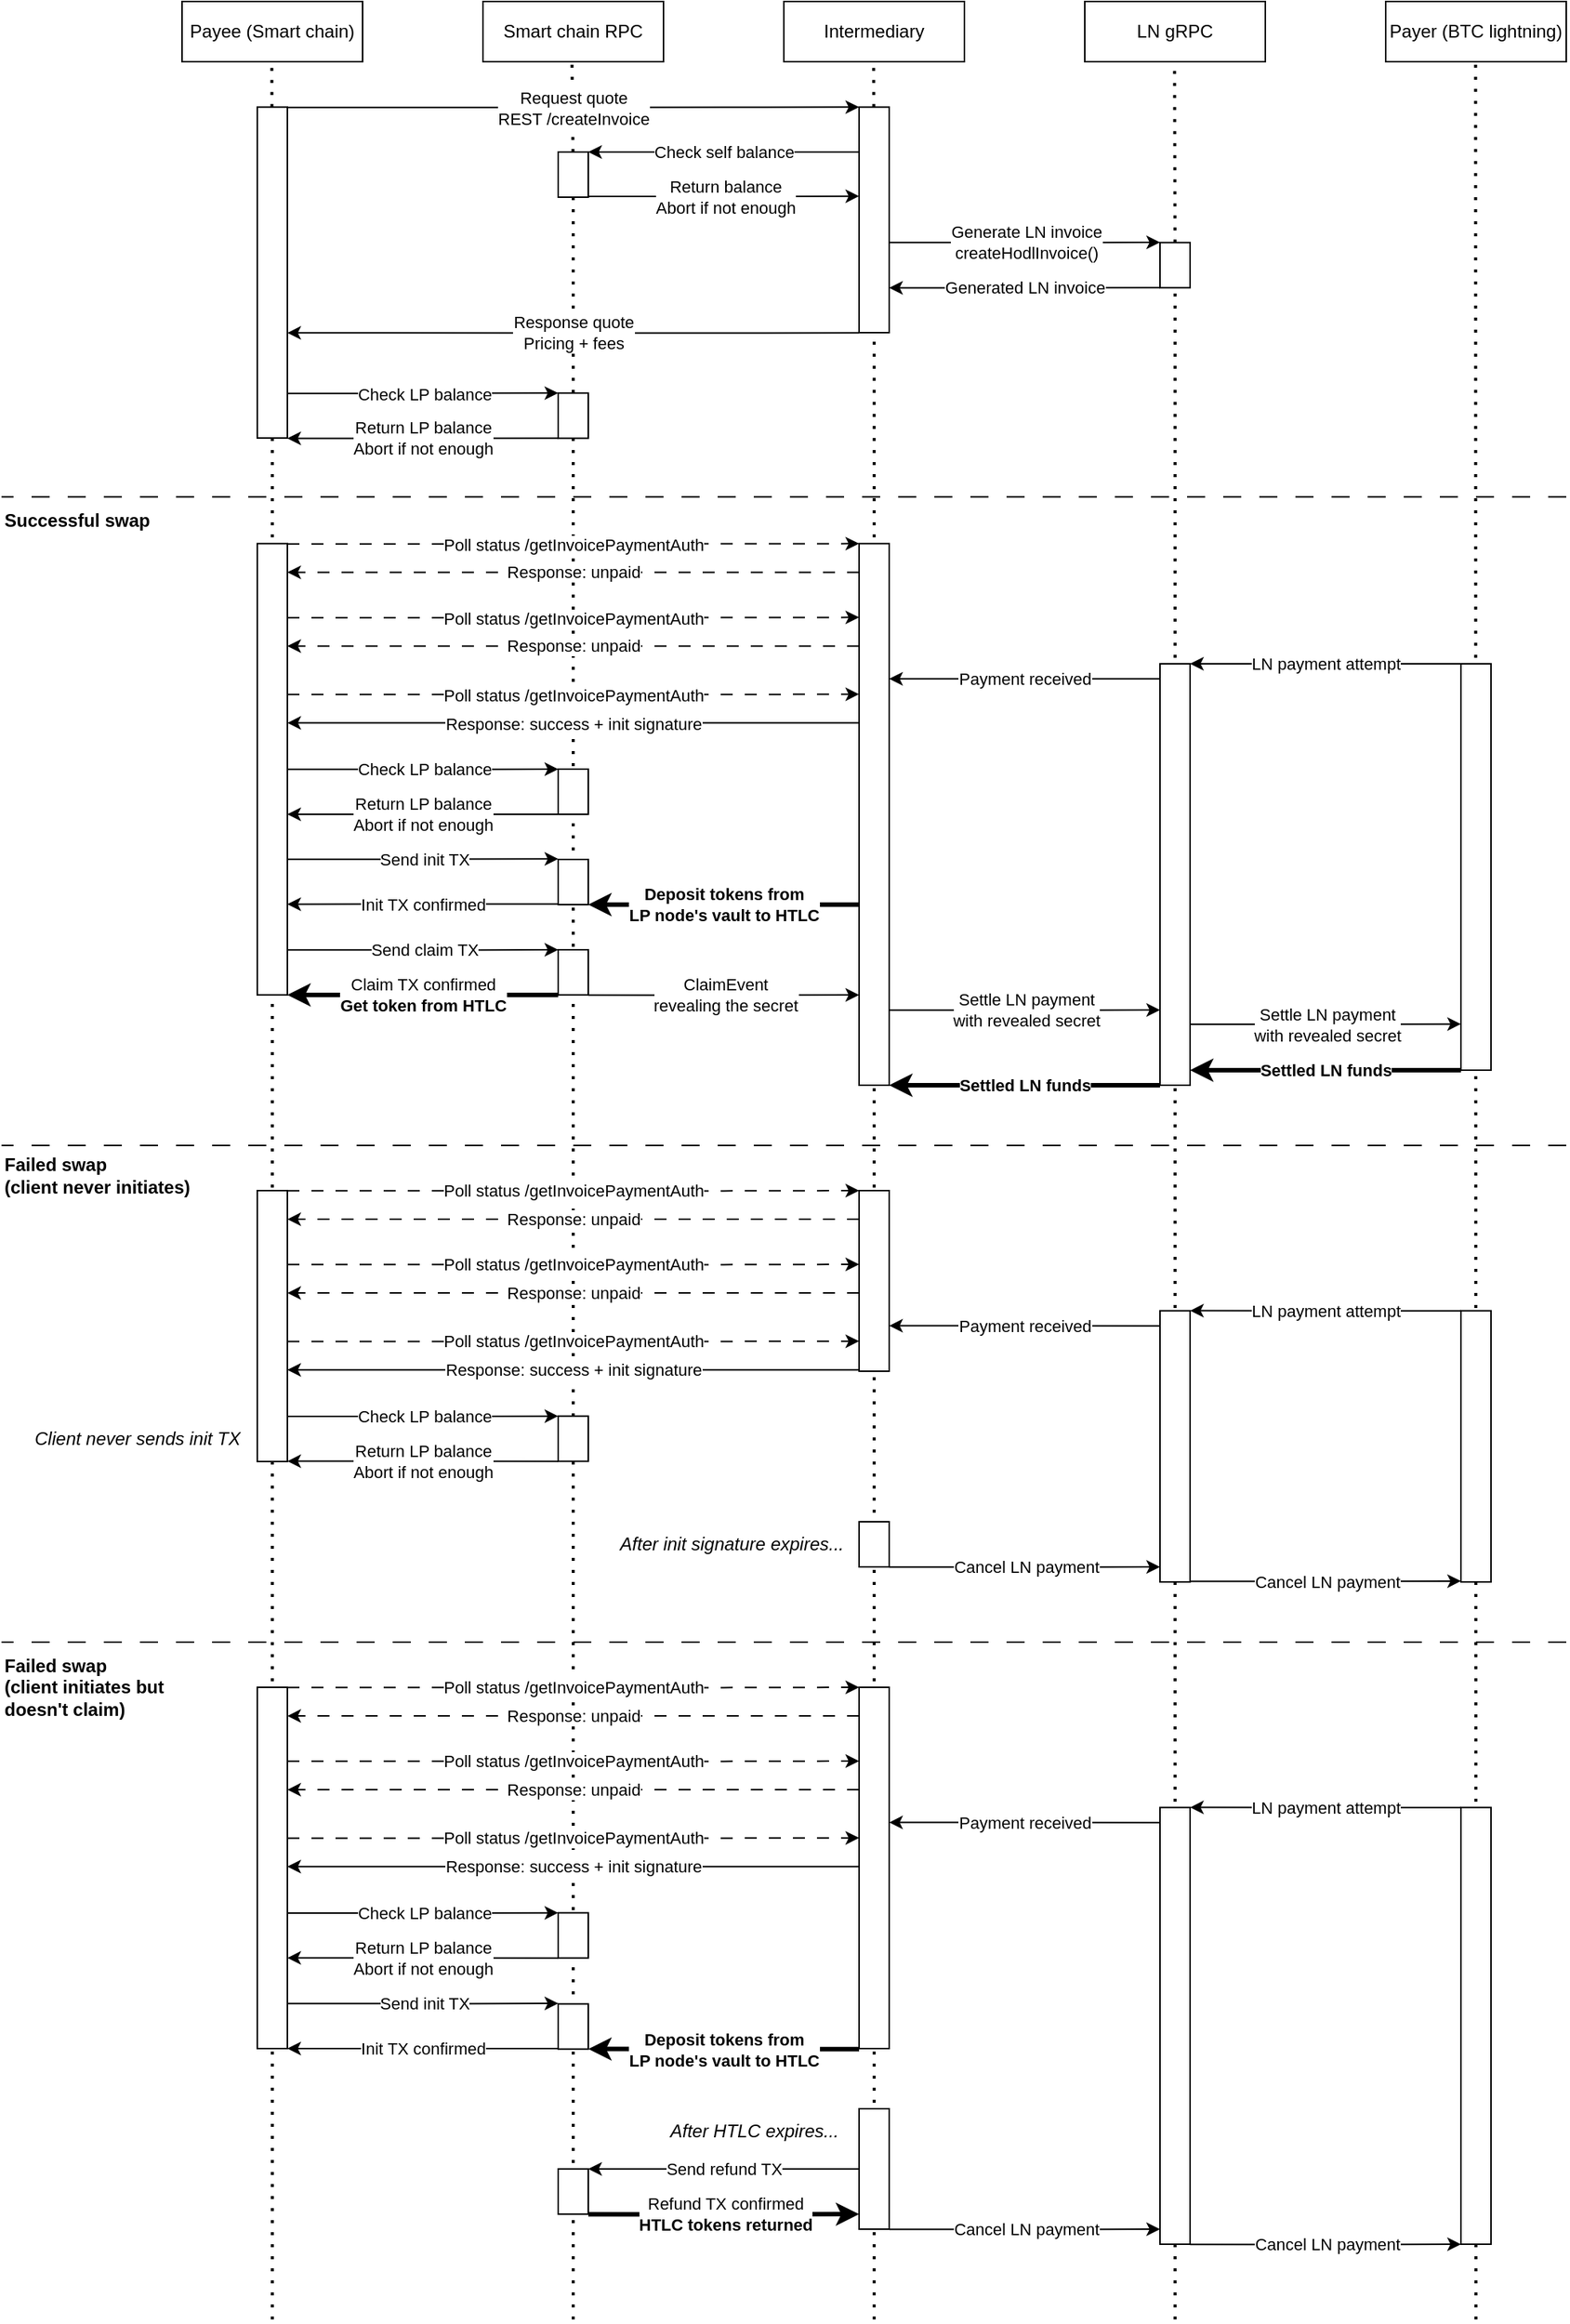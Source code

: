 <mxfile version="20.8.16" type="device"><diagram name="Page-1" id="v_abSemOzw6kNZ-jSQ5_"><mxGraphModel dx="1200" dy="818" grid="1" gridSize="10" guides="1" tooltips="1" connect="1" arrows="1" fold="1" page="1" pageScale="1" pageWidth="1100" pageHeight="850" math="0" shadow="0"><root><mxCell id="0"/><mxCell id="1" parent="0"/><mxCell id="xtIyixmofCU6Mkym6CMM-1" value="Payee (Smart chain)" style="rounded=0;whiteSpace=wrap;html=1;" parent="1" vertex="1"><mxGeometry x="160" y="40" width="120" height="40" as="geometry"/></mxCell><mxCell id="xtIyixmofCU6Mkym6CMM-2" value="Intermediary" style="rounded=0;whiteSpace=wrap;html=1;" parent="1" vertex="1"><mxGeometry x="560" y="40" width="120" height="40" as="geometry"/></mxCell><mxCell id="xtIyixmofCU6Mkym6CMM-3" value="Payer (BTC lightning)" style="rounded=0;whiteSpace=wrap;html=1;" parent="1" vertex="1"><mxGeometry x="960" y="40" width="120" height="40" as="geometry"/></mxCell><mxCell id="xtIyixmofCU6Mkym6CMM-4" value="Smart chain RPC" style="rounded=0;whiteSpace=wrap;html=1;" parent="1" vertex="1"><mxGeometry x="360" y="40" width="120" height="40" as="geometry"/></mxCell><mxCell id="xtIyixmofCU6Mkym6CMM-6" value="" style="endArrow=none;dashed=1;html=1;dashPattern=1 3;strokeWidth=2;rounded=0;entryX=0.5;entryY=1;entryDx=0;entryDy=0;startArrow=none;" parent="1" source="LldOg9A5rvM3-FE8M_Fl-11" edge="1"><mxGeometry width="50" height="50" relative="1" as="geometry"><mxPoint x="419" y="820" as="sourcePoint"/><mxPoint x="419.17" y="80" as="targetPoint"/></mxGeometry></mxCell><mxCell id="xtIyixmofCU6Mkym6CMM-23" value="LN gRPC" style="rounded=0;whiteSpace=wrap;html=1;" parent="1" vertex="1"><mxGeometry x="760" y="40" width="120" height="40" as="geometry"/></mxCell><mxCell id="LldOg9A5rvM3-FE8M_Fl-1" value="" style="endArrow=none;dashed=1;html=1;dashPattern=1 3;strokeWidth=2;rounded=0;entryX=0.5;entryY=1;entryDx=0;entryDy=0;startArrow=none;" parent="1" source="LldOg9A5rvM3-FE8M_Fl-5" edge="1"><mxGeometry width="50" height="50" relative="1" as="geometry"><mxPoint x="219.5" y="820" as="sourcePoint"/><mxPoint x="219.67" y="80" as="targetPoint"/></mxGeometry></mxCell><mxCell id="LldOg9A5rvM3-FE8M_Fl-2" value="" style="endArrow=none;dashed=1;html=1;dashPattern=1 3;strokeWidth=2;rounded=0;entryX=0.5;entryY=1;entryDx=0;entryDy=0;startArrow=none;" parent="1" source="LldOg9A5rvM3-FE8M_Fl-7" edge="1"><mxGeometry width="50" height="50" relative="1" as="geometry"><mxPoint x="619.5" y="820" as="sourcePoint"/><mxPoint x="619.67" y="80" as="targetPoint"/></mxGeometry></mxCell><mxCell id="LldOg9A5rvM3-FE8M_Fl-3" value="" style="endArrow=none;dashed=1;html=1;dashPattern=1 3;strokeWidth=2;rounded=0;entryX=0.5;entryY=1;entryDx=0;entryDy=0;startArrow=none;" parent="1" source="LldOg9A5rvM3-FE8M_Fl-28" edge="1"><mxGeometry width="50" height="50" relative="1" as="geometry"><mxPoint x="819.5" y="820" as="sourcePoint"/><mxPoint x="819.67" y="80" as="targetPoint"/></mxGeometry></mxCell><mxCell id="LldOg9A5rvM3-FE8M_Fl-4" value="" style="endArrow=none;dashed=1;html=1;dashPattern=1 3;strokeWidth=2;rounded=0;entryX=0.5;entryY=1;entryDx=0;entryDy=0;startArrow=none;" parent="1" edge="1"><mxGeometry width="50" height="50" relative="1" as="geometry"><mxPoint x="1020" y="1580" as="sourcePoint"/><mxPoint x="1019.75" y="80" as="targetPoint"/></mxGeometry></mxCell><mxCell id="LldOg9A5rvM3-FE8M_Fl-6" value="" style="endArrow=none;dashed=1;html=1;dashPattern=1 3;strokeWidth=2;rounded=0;entryX=0.5;entryY=1;entryDx=0;entryDy=0;startArrow=none;" parent="1" target="LldOg9A5rvM3-FE8M_Fl-5" edge="1"><mxGeometry width="50" height="50" relative="1" as="geometry"><mxPoint x="220" y="1580" as="sourcePoint"/><mxPoint x="219.67" y="80" as="targetPoint"/></mxGeometry></mxCell><mxCell id="LldOg9A5rvM3-FE8M_Fl-5" value="" style="rounded=0;whiteSpace=wrap;html=1;" parent="1" vertex="1"><mxGeometry x="210" y="110.17" width="20" height="219.83" as="geometry"/></mxCell><mxCell id="LldOg9A5rvM3-FE8M_Fl-8" value="" style="endArrow=none;dashed=1;html=1;dashPattern=1 3;strokeWidth=2;rounded=0;entryX=0.5;entryY=1;entryDx=0;entryDy=0;startArrow=none;" parent="1" target="LldOg9A5rvM3-FE8M_Fl-7" edge="1"><mxGeometry width="50" height="50" relative="1" as="geometry"><mxPoint x="620" y="1580" as="sourcePoint"/><mxPoint x="619.67" y="80" as="targetPoint"/></mxGeometry></mxCell><mxCell id="LldOg9A5rvM3-FE8M_Fl-7" value="" style="rounded=0;whiteSpace=wrap;html=1;" parent="1" vertex="1"><mxGeometry x="610" y="110.17" width="20" height="149.83" as="geometry"/></mxCell><mxCell id="LldOg9A5rvM3-FE8M_Fl-9" style="edgeStyle=orthogonalEdgeStyle;rounded=0;orthogonalLoop=1;jettySize=auto;html=1;exitX=1;exitY=0;exitDx=0;exitDy=0;entryX=0;entryY=0;entryDx=0;entryDy=0;" parent="1" edge="1"><mxGeometry relative="1" as="geometry"><mxPoint x="610" y="110.17" as="targetPoint"/><mxPoint x="230" y="110.34" as="sourcePoint"/><Array as="points"><mxPoint x="520" y="110.17"/><mxPoint x="520" y="110.17"/></Array></mxGeometry></mxCell><mxCell id="LldOg9A5rvM3-FE8M_Fl-10" value="Request quote&lt;br&gt;REST /createInvoice" style="edgeLabel;html=1;align=center;verticalAlign=middle;resizable=0;points=[];" parent="LldOg9A5rvM3-FE8M_Fl-9" vertex="1" connectable="0"><mxGeometry x="-0.106" y="-2" relative="1" as="geometry"><mxPoint x="20" y="-2" as="offset"/></mxGeometry></mxCell><mxCell id="LldOg9A5rvM3-FE8M_Fl-13" style="edgeStyle=orthogonalEdgeStyle;rounded=0;orthogonalLoop=1;jettySize=auto;html=1;exitX=0;exitY=1;exitDx=0;exitDy=0;" parent="1" edge="1"><mxGeometry relative="1" as="geometry"><mxPoint x="430" y="140.0" as="targetPoint"/><Array as="points"><mxPoint x="430" y="140.0"/></Array><mxPoint x="610.0" y="140.0" as="sourcePoint"/></mxGeometry></mxCell><mxCell id="LldOg9A5rvM3-FE8M_Fl-14" value="Check self balance" style="edgeLabel;html=1;align=center;verticalAlign=middle;resizable=0;points=[];" parent="LldOg9A5rvM3-FE8M_Fl-13" vertex="1" connectable="0"><mxGeometry x="-0.087" y="-1" relative="1" as="geometry"><mxPoint x="-8" y="1" as="offset"/></mxGeometry></mxCell><mxCell id="LldOg9A5rvM3-FE8M_Fl-16" value="" style="endArrow=none;dashed=1;html=1;dashPattern=1 3;strokeWidth=2;rounded=0;entryX=0.5;entryY=1;entryDx=0;entryDy=0;startArrow=none;" parent="1" target="LldOg9A5rvM3-FE8M_Fl-11" edge="1"><mxGeometry width="50" height="50" relative="1" as="geometry"><mxPoint x="420" y="1580" as="sourcePoint"/><mxPoint x="419.17" y="80.0" as="targetPoint"/></mxGeometry></mxCell><mxCell id="LldOg9A5rvM3-FE8M_Fl-11" value="" style="rounded=0;whiteSpace=wrap;html=1;" parent="1" vertex="1"><mxGeometry x="410" y="140.0" width="20" height="30" as="geometry"/></mxCell><mxCell id="LldOg9A5rvM3-FE8M_Fl-17" style="edgeStyle=orthogonalEdgeStyle;rounded=0;orthogonalLoop=1;jettySize=auto;html=1;exitX=1;exitY=0;exitDx=0;exitDy=0;entryX=0;entryY=0;entryDx=0;entryDy=0;" parent="1" edge="1"><mxGeometry relative="1" as="geometry"><mxPoint x="610.0" y="169.31" as="targetPoint"/><mxPoint x="430" y="169.48" as="sourcePoint"/><Array as="points"><mxPoint x="540" y="169.31"/></Array></mxGeometry></mxCell><mxCell id="LldOg9A5rvM3-FE8M_Fl-18" value="Return balance&lt;br&gt;Abort if not enough" style="edgeLabel;html=1;align=center;verticalAlign=middle;resizable=0;points=[];" parent="LldOg9A5rvM3-FE8M_Fl-17" vertex="1" connectable="0"><mxGeometry x="-0.106" y="-2" relative="1" as="geometry"><mxPoint x="10" y="-2" as="offset"/></mxGeometry></mxCell><mxCell id="LldOg9A5rvM3-FE8M_Fl-19" style="edgeStyle=orthogonalEdgeStyle;rounded=0;orthogonalLoop=1;jettySize=auto;html=1;exitX=0;exitY=1;exitDx=0;exitDy=0;endArrow=classic;endFill=1;" parent="1" edge="1"><mxGeometry relative="1" as="geometry"><mxPoint x="230" y="260.17" as="targetPoint"/><Array as="points"><mxPoint x="520" y="260.17"/><mxPoint x="520" y="260.17"/></Array><mxPoint x="610" y="260.17" as="sourcePoint"/></mxGeometry></mxCell><mxCell id="LldOg9A5rvM3-FE8M_Fl-20" value="Response quote&lt;br&gt;Pricing + fees" style="edgeLabel;html=1;align=center;verticalAlign=middle;resizable=0;points=[];" parent="LldOg9A5rvM3-FE8M_Fl-19" vertex="1" connectable="0"><mxGeometry x="0.075" relative="1" as="geometry"><mxPoint x="14" as="offset"/></mxGeometry></mxCell><mxCell id="LldOg9A5rvM3-FE8M_Fl-21" value="" style="rounded=0;whiteSpace=wrap;html=1;" parent="1" vertex="1"><mxGeometry x="410" y="300.17" width="20" height="30" as="geometry"/></mxCell><mxCell id="LldOg9A5rvM3-FE8M_Fl-22" style="edgeStyle=orthogonalEdgeStyle;rounded=0;orthogonalLoop=1;jettySize=auto;html=1;exitX=1;exitY=0;exitDx=0;exitDy=0;entryX=0;entryY=0;entryDx=0;entryDy=0;" parent="1" edge="1"><mxGeometry relative="1" as="geometry"><mxPoint x="410" y="300.17" as="targetPoint"/><mxPoint x="230" y="300.34" as="sourcePoint"/><Array as="points"><mxPoint x="340" y="300.17"/></Array></mxGeometry></mxCell><mxCell id="LldOg9A5rvM3-FE8M_Fl-23" value="Check LP balance" style="edgeLabel;html=1;align=center;verticalAlign=middle;resizable=0;points=[];" parent="LldOg9A5rvM3-FE8M_Fl-22" vertex="1" connectable="0"><mxGeometry x="-0.106" y="-2" relative="1" as="geometry"><mxPoint x="10" y="-2" as="offset"/></mxGeometry></mxCell><mxCell id="LldOg9A5rvM3-FE8M_Fl-24" style="edgeStyle=orthogonalEdgeStyle;rounded=0;orthogonalLoop=1;jettySize=auto;html=1;exitX=0;exitY=1;exitDx=0;exitDy=0;" parent="1" edge="1"><mxGeometry relative="1" as="geometry"><mxPoint x="230" y="330.17" as="targetPoint"/><Array as="points"><mxPoint x="230" y="330.17"/></Array><mxPoint x="410" y="330.17" as="sourcePoint"/></mxGeometry></mxCell><mxCell id="LldOg9A5rvM3-FE8M_Fl-25" value="Return LP balance&lt;br&gt;Abort if not enough" style="edgeLabel;html=1;align=center;verticalAlign=middle;resizable=0;points=[];" parent="LldOg9A5rvM3-FE8M_Fl-24" vertex="1" connectable="0"><mxGeometry x="-0.087" y="-1" relative="1" as="geometry"><mxPoint x="-8" y="1" as="offset"/></mxGeometry></mxCell><mxCell id="LldOg9A5rvM3-FE8M_Fl-26" style="edgeStyle=orthogonalEdgeStyle;rounded=0;orthogonalLoop=1;jettySize=auto;html=1;exitX=1;exitY=0;exitDx=0;exitDy=0;entryX=0;entryY=0;entryDx=0;entryDy=0;" parent="1" edge="1"><mxGeometry relative="1" as="geometry"><mxPoint x="810" y="200.0" as="targetPoint"/><mxPoint x="630" y="200.17" as="sourcePoint"/><Array as="points"><mxPoint x="740" y="200.0"/></Array></mxGeometry></mxCell><mxCell id="LldOg9A5rvM3-FE8M_Fl-27" value="Generate LN invoice&lt;br&gt;createHodlInvoice()" style="edgeLabel;html=1;align=center;verticalAlign=middle;resizable=0;points=[];" parent="LldOg9A5rvM3-FE8M_Fl-26" vertex="1" connectable="0"><mxGeometry x="-0.106" y="-2" relative="1" as="geometry"><mxPoint x="10" y="-2" as="offset"/></mxGeometry></mxCell><mxCell id="LldOg9A5rvM3-FE8M_Fl-29" value="" style="endArrow=none;dashed=1;html=1;dashPattern=1 3;strokeWidth=2;rounded=0;entryX=0.5;entryY=1;entryDx=0;entryDy=0;startArrow=none;" parent="1" target="LldOg9A5rvM3-FE8M_Fl-28" edge="1"><mxGeometry width="50" height="50" relative="1" as="geometry"><mxPoint x="820" y="1580" as="sourcePoint"/><mxPoint x="819.67" y="80" as="targetPoint"/></mxGeometry></mxCell><mxCell id="LldOg9A5rvM3-FE8M_Fl-28" value="" style="rounded=0;whiteSpace=wrap;html=1;" parent="1" vertex="1"><mxGeometry x="810" y="200.17" width="20" height="30" as="geometry"/></mxCell><mxCell id="LldOg9A5rvM3-FE8M_Fl-30" style="edgeStyle=orthogonalEdgeStyle;rounded=0;orthogonalLoop=1;jettySize=auto;html=1;exitX=0;exitY=1;exitDx=0;exitDy=0;" parent="1" edge="1"><mxGeometry relative="1" as="geometry"><mxPoint x="630" y="230.17" as="targetPoint"/><Array as="points"><mxPoint x="630" y="230.17"/></Array><mxPoint x="810" y="230.17" as="sourcePoint"/></mxGeometry></mxCell><mxCell id="LldOg9A5rvM3-FE8M_Fl-31" value="Generated LN invoice" style="edgeLabel;html=1;align=center;verticalAlign=middle;resizable=0;points=[];" parent="LldOg9A5rvM3-FE8M_Fl-30" vertex="1" connectable="0"><mxGeometry x="-0.087" y="-1" relative="1" as="geometry"><mxPoint x="-8" y="1" as="offset"/></mxGeometry></mxCell><mxCell id="LldOg9A5rvM3-FE8M_Fl-32" value="" style="rounded=0;whiteSpace=wrap;html=1;" parent="1" vertex="1"><mxGeometry x="210" y="400.17" width="20" height="299.83" as="geometry"/></mxCell><mxCell id="LldOg9A5rvM3-FE8M_Fl-33" value="" style="rounded=0;whiteSpace=wrap;html=1;" parent="1" vertex="1"><mxGeometry x="610" y="400.17" width="20" height="359.83" as="geometry"/></mxCell><mxCell id="LldOg9A5rvM3-FE8M_Fl-34" style="edgeStyle=orthogonalEdgeStyle;rounded=0;orthogonalLoop=1;jettySize=auto;html=1;exitX=1;exitY=0;exitDx=0;exitDy=0;entryX=0;entryY=0;entryDx=0;entryDy=0;dashed=1;dashPattern=8 8;" parent="1" edge="1"><mxGeometry relative="1" as="geometry"><mxPoint x="610" y="400.17" as="targetPoint"/><mxPoint x="230" y="400.34" as="sourcePoint"/><Array as="points"><mxPoint x="520" y="400.17"/><mxPoint x="520" y="400.17"/></Array></mxGeometry></mxCell><mxCell id="LldOg9A5rvM3-FE8M_Fl-35" value="Poll status /getInvoicePaymentAuth" style="edgeLabel;html=1;align=center;verticalAlign=middle;resizable=0;points=[];" parent="LldOg9A5rvM3-FE8M_Fl-34" vertex="1" connectable="0"><mxGeometry x="-0.106" y="-2" relative="1" as="geometry"><mxPoint x="20" y="-2" as="offset"/></mxGeometry></mxCell><mxCell id="LldOg9A5rvM3-FE8M_Fl-36" style="edgeStyle=orthogonalEdgeStyle;rounded=0;orthogonalLoop=1;jettySize=auto;html=1;exitX=0;exitY=1;exitDx=0;exitDy=0;endArrow=classic;endFill=1;dashed=1;dashPattern=8 8;" parent="1" edge="1"><mxGeometry relative="1" as="geometry"><mxPoint x="230" y="419.2" as="targetPoint"/><Array as="points"><mxPoint x="520" y="419.2"/><mxPoint x="520" y="419.2"/></Array><mxPoint x="610" y="419.2" as="sourcePoint"/></mxGeometry></mxCell><mxCell id="LldOg9A5rvM3-FE8M_Fl-37" value="Response: unpaid" style="edgeLabel;html=1;align=center;verticalAlign=middle;resizable=0;points=[];" parent="LldOg9A5rvM3-FE8M_Fl-36" vertex="1" connectable="0"><mxGeometry x="0.075" relative="1" as="geometry"><mxPoint x="14" as="offset"/></mxGeometry></mxCell><mxCell id="LldOg9A5rvM3-FE8M_Fl-42" style="edgeStyle=orthogonalEdgeStyle;rounded=0;orthogonalLoop=1;jettySize=auto;html=1;exitX=1;exitY=0;exitDx=0;exitDy=0;entryX=0;entryY=0;entryDx=0;entryDy=0;dashed=1;dashPattern=8 8;" parent="1" edge="1"><mxGeometry relative="1" as="geometry"><mxPoint x="610" y="449.17" as="targetPoint"/><mxPoint x="230" y="449.34" as="sourcePoint"/><Array as="points"><mxPoint x="520" y="449.17"/><mxPoint x="520" y="449.17"/></Array></mxGeometry></mxCell><mxCell id="LldOg9A5rvM3-FE8M_Fl-43" value="Poll status /getInvoicePaymentAuth" style="edgeLabel;html=1;align=center;verticalAlign=middle;resizable=0;points=[];" parent="LldOg9A5rvM3-FE8M_Fl-42" vertex="1" connectable="0"><mxGeometry x="-0.106" y="-2" relative="1" as="geometry"><mxPoint x="20" y="-2" as="offset"/></mxGeometry></mxCell><mxCell id="LldOg9A5rvM3-FE8M_Fl-44" style="edgeStyle=orthogonalEdgeStyle;rounded=0;orthogonalLoop=1;jettySize=auto;html=1;exitX=0;exitY=1;exitDx=0;exitDy=0;endArrow=classic;endFill=1;dashed=1;dashPattern=8 8;" parent="1" edge="1"><mxGeometry relative="1" as="geometry"><mxPoint x="230" y="468.2" as="targetPoint"/><Array as="points"><mxPoint x="520" y="468.2"/><mxPoint x="520" y="468.2"/></Array><mxPoint x="610" y="468.2" as="sourcePoint"/></mxGeometry></mxCell><mxCell id="LldOg9A5rvM3-FE8M_Fl-45" value="Response: unpaid" style="edgeLabel;html=1;align=center;verticalAlign=middle;resizable=0;points=[];" parent="LldOg9A5rvM3-FE8M_Fl-44" vertex="1" connectable="0"><mxGeometry x="0.075" relative="1" as="geometry"><mxPoint x="14" as="offset"/></mxGeometry></mxCell><mxCell id="LldOg9A5rvM3-FE8M_Fl-46" value="" style="rounded=0;whiteSpace=wrap;html=1;" parent="1" vertex="1"><mxGeometry x="1010" y="480" width="20" height="270" as="geometry"/></mxCell><mxCell id="LldOg9A5rvM3-FE8M_Fl-48" value="" style="rounded=0;whiteSpace=wrap;html=1;" parent="1" vertex="1"><mxGeometry x="810" y="480" width="20" height="280" as="geometry"/></mxCell><mxCell id="LldOg9A5rvM3-FE8M_Fl-49" style="edgeStyle=orthogonalEdgeStyle;rounded=0;orthogonalLoop=1;jettySize=auto;html=1;exitX=0;exitY=1;exitDx=0;exitDy=0;" parent="1" edge="1"><mxGeometry relative="1" as="geometry"><mxPoint x="830" y="480.0" as="targetPoint"/><Array as="points"><mxPoint x="830" y="480"/></Array><mxPoint x="1010" y="480.0" as="sourcePoint"/></mxGeometry></mxCell><mxCell id="LldOg9A5rvM3-FE8M_Fl-50" value="LN payment attempt" style="edgeLabel;html=1;align=center;verticalAlign=middle;resizable=0;points=[];" parent="LldOg9A5rvM3-FE8M_Fl-49" vertex="1" connectable="0"><mxGeometry x="-0.087" y="-1" relative="1" as="geometry"><mxPoint x="-8" y="1" as="offset"/></mxGeometry></mxCell><mxCell id="LldOg9A5rvM3-FE8M_Fl-51" style="edgeStyle=orthogonalEdgeStyle;rounded=0;orthogonalLoop=1;jettySize=auto;html=1;exitX=0;exitY=1;exitDx=0;exitDy=0;" parent="1" edge="1"><mxGeometry relative="1" as="geometry"><mxPoint x="630" y="490" as="targetPoint"/><Array as="points"><mxPoint x="630" y="490"/></Array><mxPoint x="810" y="490" as="sourcePoint"/></mxGeometry></mxCell><mxCell id="LldOg9A5rvM3-FE8M_Fl-52" value="Payment received" style="edgeLabel;html=1;align=center;verticalAlign=middle;resizable=0;points=[];" parent="LldOg9A5rvM3-FE8M_Fl-51" vertex="1" connectable="0"><mxGeometry x="-0.087" y="-1" relative="1" as="geometry"><mxPoint x="-8" y="1" as="offset"/></mxGeometry></mxCell><mxCell id="LldOg9A5rvM3-FE8M_Fl-53" style="edgeStyle=orthogonalEdgeStyle;rounded=0;orthogonalLoop=1;jettySize=auto;html=1;exitX=1;exitY=0;exitDx=0;exitDy=0;entryX=0;entryY=0;entryDx=0;entryDy=0;dashed=1;dashPattern=8 8;" parent="1" edge="1"><mxGeometry relative="1" as="geometry"><mxPoint x="610" y="500.23" as="targetPoint"/><mxPoint x="230" y="500.4" as="sourcePoint"/><Array as="points"><mxPoint x="520" y="500.23"/><mxPoint x="520" y="500.23"/></Array></mxGeometry></mxCell><mxCell id="LldOg9A5rvM3-FE8M_Fl-54" value="Poll status /getInvoicePaymentAuth" style="edgeLabel;html=1;align=center;verticalAlign=middle;resizable=0;points=[];" parent="LldOg9A5rvM3-FE8M_Fl-53" vertex="1" connectable="0"><mxGeometry x="-0.106" y="-2" relative="1" as="geometry"><mxPoint x="20" y="-2" as="offset"/></mxGeometry></mxCell><mxCell id="LldOg9A5rvM3-FE8M_Fl-55" style="edgeStyle=orthogonalEdgeStyle;rounded=0;orthogonalLoop=1;jettySize=auto;html=1;exitX=0;exitY=1;exitDx=0;exitDy=0;endArrow=classic;endFill=1;" parent="1" edge="1"><mxGeometry relative="1" as="geometry"><mxPoint x="230" y="519.26" as="targetPoint"/><Array as="points"><mxPoint x="520" y="519.26"/><mxPoint x="520" y="519.26"/></Array><mxPoint x="610" y="519.26" as="sourcePoint"/></mxGeometry></mxCell><mxCell id="LldOg9A5rvM3-FE8M_Fl-56" value="Response: success + init signature" style="edgeLabel;html=1;align=center;verticalAlign=middle;resizable=0;points=[];" parent="LldOg9A5rvM3-FE8M_Fl-55" vertex="1" connectable="0"><mxGeometry x="0.075" relative="1" as="geometry"><mxPoint x="14" as="offset"/></mxGeometry></mxCell><mxCell id="LldOg9A5rvM3-FE8M_Fl-57" value="" style="rounded=0;whiteSpace=wrap;html=1;" parent="1" vertex="1"><mxGeometry x="410" y="550.0" width="20" height="30" as="geometry"/></mxCell><mxCell id="LldOg9A5rvM3-FE8M_Fl-58" style="edgeStyle=orthogonalEdgeStyle;rounded=0;orthogonalLoop=1;jettySize=auto;html=1;exitX=1;exitY=0;exitDx=0;exitDy=0;entryX=0;entryY=0;entryDx=0;entryDy=0;" parent="1" edge="1"><mxGeometry relative="1" as="geometry"><mxPoint x="410" y="550.0" as="targetPoint"/><mxPoint x="230" y="550.17" as="sourcePoint"/><Array as="points"><mxPoint x="340" y="550.0"/></Array></mxGeometry></mxCell><mxCell id="LldOg9A5rvM3-FE8M_Fl-59" value="Check LP balance" style="edgeLabel;html=1;align=center;verticalAlign=middle;resizable=0;points=[];" parent="LldOg9A5rvM3-FE8M_Fl-58" vertex="1" connectable="0"><mxGeometry x="-0.106" y="-2" relative="1" as="geometry"><mxPoint x="10" y="-2" as="offset"/></mxGeometry></mxCell><mxCell id="LldOg9A5rvM3-FE8M_Fl-60" style="edgeStyle=orthogonalEdgeStyle;rounded=0;orthogonalLoop=1;jettySize=auto;html=1;exitX=0;exitY=1;exitDx=0;exitDy=0;" parent="1" edge="1"><mxGeometry relative="1" as="geometry"><mxPoint x="230" y="580.0" as="targetPoint"/><Array as="points"><mxPoint x="230" y="580"/></Array><mxPoint x="410" y="580.0" as="sourcePoint"/></mxGeometry></mxCell><mxCell id="LldOg9A5rvM3-FE8M_Fl-61" value="Return LP balance&lt;br&gt;Abort if not enough" style="edgeLabel;html=1;align=center;verticalAlign=middle;resizable=0;points=[];" parent="LldOg9A5rvM3-FE8M_Fl-60" vertex="1" connectable="0"><mxGeometry x="-0.087" y="-1" relative="1" as="geometry"><mxPoint x="-8" y="1" as="offset"/></mxGeometry></mxCell><mxCell id="LldOg9A5rvM3-FE8M_Fl-62" value="" style="rounded=0;whiteSpace=wrap;html=1;" parent="1" vertex="1"><mxGeometry x="410" y="610.0" width="20" height="30" as="geometry"/></mxCell><mxCell id="LldOg9A5rvM3-FE8M_Fl-63" style="edgeStyle=orthogonalEdgeStyle;rounded=0;orthogonalLoop=1;jettySize=auto;html=1;exitX=1;exitY=0;exitDx=0;exitDy=0;entryX=0;entryY=0;entryDx=0;entryDy=0;" parent="1" edge="1"><mxGeometry relative="1" as="geometry"><mxPoint x="410" y="609.66" as="targetPoint"/><mxPoint x="230" y="609.83" as="sourcePoint"/><Array as="points"><mxPoint x="340" y="609.66"/></Array></mxGeometry></mxCell><mxCell id="LldOg9A5rvM3-FE8M_Fl-64" value="Send init TX" style="edgeLabel;html=1;align=center;verticalAlign=middle;resizable=0;points=[];" parent="LldOg9A5rvM3-FE8M_Fl-63" vertex="1" connectable="0"><mxGeometry x="-0.106" y="-2" relative="1" as="geometry"><mxPoint x="10" y="-2" as="offset"/></mxGeometry></mxCell><mxCell id="LldOg9A5rvM3-FE8M_Fl-65" style="edgeStyle=orthogonalEdgeStyle;rounded=0;orthogonalLoop=1;jettySize=auto;html=1;exitX=0;exitY=1;exitDx=0;exitDy=0;" parent="1" edge="1"><mxGeometry relative="1" as="geometry"><mxPoint x="230" y="639.66" as="targetPoint"/><Array as="points"><mxPoint x="230" y="639.66"/></Array><mxPoint x="410" y="639.66" as="sourcePoint"/></mxGeometry></mxCell><mxCell id="LldOg9A5rvM3-FE8M_Fl-66" value="Init TX confirmed" style="edgeLabel;html=1;align=center;verticalAlign=middle;resizable=0;points=[];" parent="LldOg9A5rvM3-FE8M_Fl-65" vertex="1" connectable="0"><mxGeometry x="-0.087" y="-1" relative="1" as="geometry"><mxPoint x="-8" y="1" as="offset"/></mxGeometry></mxCell><mxCell id="LldOg9A5rvM3-FE8M_Fl-67" style="edgeStyle=orthogonalEdgeStyle;rounded=0;orthogonalLoop=1;jettySize=auto;html=1;exitX=0;exitY=1;exitDx=0;exitDy=0;strokeWidth=3;" parent="1" edge="1"><mxGeometry relative="1" as="geometry"><mxPoint x="430" y="640" as="targetPoint"/><Array as="points"><mxPoint x="430" y="640"/></Array><mxPoint x="610" y="640" as="sourcePoint"/></mxGeometry></mxCell><mxCell id="LldOg9A5rvM3-FE8M_Fl-68" value="&lt;b&gt;Deposit tokens from&lt;br&gt;LP node's vault to HTLC&lt;/b&gt;" style="edgeLabel;html=1;align=center;verticalAlign=middle;resizable=0;points=[];" parent="LldOg9A5rvM3-FE8M_Fl-67" vertex="1" connectable="0"><mxGeometry x="-0.087" y="-1" relative="1" as="geometry"><mxPoint x="-8" y="1" as="offset"/></mxGeometry></mxCell><mxCell id="LldOg9A5rvM3-FE8M_Fl-69" value="" style="rounded=0;whiteSpace=wrap;html=1;" parent="1" vertex="1"><mxGeometry x="410" y="670.0" width="20" height="30" as="geometry"/></mxCell><mxCell id="LldOg9A5rvM3-FE8M_Fl-70" style="edgeStyle=orthogonalEdgeStyle;rounded=0;orthogonalLoop=1;jettySize=auto;html=1;exitX=1;exitY=0;exitDx=0;exitDy=0;entryX=0;entryY=0;entryDx=0;entryDy=0;" parent="1" edge="1"><mxGeometry relative="1" as="geometry"><mxPoint x="410" y="670.0" as="targetPoint"/><mxPoint x="230" y="670.17" as="sourcePoint"/><Array as="points"><mxPoint x="340" y="670.0"/></Array></mxGeometry></mxCell><mxCell id="LldOg9A5rvM3-FE8M_Fl-71" value="Send claim TX" style="edgeLabel;html=1;align=center;verticalAlign=middle;resizable=0;points=[];" parent="LldOg9A5rvM3-FE8M_Fl-70" vertex="1" connectable="0"><mxGeometry x="-0.106" y="-2" relative="1" as="geometry"><mxPoint x="10" y="-2" as="offset"/></mxGeometry></mxCell><mxCell id="LldOg9A5rvM3-FE8M_Fl-72" style="edgeStyle=orthogonalEdgeStyle;rounded=0;orthogonalLoop=1;jettySize=auto;html=1;exitX=0;exitY=1;exitDx=0;exitDy=0;strokeWidth=3;" parent="1" edge="1"><mxGeometry relative="1" as="geometry"><mxPoint x="230" y="700.0" as="targetPoint"/><Array as="points"><mxPoint x="230" y="700"/></Array><mxPoint x="410" y="700.0" as="sourcePoint"/></mxGeometry></mxCell><mxCell id="LldOg9A5rvM3-FE8M_Fl-73" value="Claim TX confirmed&lt;br&gt;&lt;b&gt;Get token from HTLC&lt;/b&gt;" style="edgeLabel;html=1;align=center;verticalAlign=middle;resizable=0;points=[];" parent="LldOg9A5rvM3-FE8M_Fl-72" vertex="1" connectable="0"><mxGeometry x="-0.087" y="-1" relative="1" as="geometry"><mxPoint x="-8" y="1" as="offset"/></mxGeometry></mxCell><mxCell id="LldOg9A5rvM3-FE8M_Fl-74" style="edgeStyle=orthogonalEdgeStyle;rounded=0;orthogonalLoop=1;jettySize=auto;html=1;exitX=1;exitY=0;exitDx=0;exitDy=0;entryX=0;entryY=0;entryDx=0;entryDy=0;" parent="1" edge="1"><mxGeometry relative="1" as="geometry"><mxPoint x="610" y="700.0" as="targetPoint"/><mxPoint x="430" y="700.17" as="sourcePoint"/><Array as="points"><mxPoint x="540" y="700.0"/></Array></mxGeometry></mxCell><mxCell id="LldOg9A5rvM3-FE8M_Fl-75" value="ClaimEvent&lt;br&gt;revealing the secret" style="edgeLabel;html=1;align=center;verticalAlign=middle;resizable=0;points=[];" parent="LldOg9A5rvM3-FE8M_Fl-74" vertex="1" connectable="0"><mxGeometry x="-0.106" y="-2" relative="1" as="geometry"><mxPoint x="10" y="-2" as="offset"/></mxGeometry></mxCell><mxCell id="LldOg9A5rvM3-FE8M_Fl-76" style="edgeStyle=orthogonalEdgeStyle;rounded=0;orthogonalLoop=1;jettySize=auto;html=1;exitX=1;exitY=0;exitDx=0;exitDy=0;entryX=0;entryY=0;entryDx=0;entryDy=0;" parent="1" edge="1"><mxGeometry relative="1" as="geometry"><mxPoint x="810" y="710.0" as="targetPoint"/><mxPoint x="630" y="710.17" as="sourcePoint"/><Array as="points"><mxPoint x="740" y="710.0"/></Array></mxGeometry></mxCell><mxCell id="LldOg9A5rvM3-FE8M_Fl-77" value="Settle LN payment&lt;br&gt;with revealed secret" style="edgeLabel;html=1;align=center;verticalAlign=middle;resizable=0;points=[];" parent="LldOg9A5rvM3-FE8M_Fl-76" vertex="1" connectable="0"><mxGeometry x="-0.106" y="-2" relative="1" as="geometry"><mxPoint x="10" y="-2" as="offset"/></mxGeometry></mxCell><mxCell id="LldOg9A5rvM3-FE8M_Fl-78" style="edgeStyle=orthogonalEdgeStyle;rounded=0;orthogonalLoop=1;jettySize=auto;html=1;exitX=1;exitY=0;exitDx=0;exitDy=0;entryX=0;entryY=0;entryDx=0;entryDy=0;" parent="1" edge="1"><mxGeometry relative="1" as="geometry"><mxPoint x="1010" y="719.31" as="targetPoint"/><mxPoint x="830" y="719.48" as="sourcePoint"/><Array as="points"><mxPoint x="940" y="719.31"/></Array></mxGeometry></mxCell><mxCell id="LldOg9A5rvM3-FE8M_Fl-79" value="Settle LN payment&lt;br&gt;with revealed secret" style="edgeLabel;html=1;align=center;verticalAlign=middle;resizable=0;points=[];" parent="LldOg9A5rvM3-FE8M_Fl-78" vertex="1" connectable="0"><mxGeometry x="-0.106" y="-2" relative="1" as="geometry"><mxPoint x="10" y="-2" as="offset"/></mxGeometry></mxCell><mxCell id="LldOg9A5rvM3-FE8M_Fl-81" style="edgeStyle=orthogonalEdgeStyle;rounded=0;orthogonalLoop=1;jettySize=auto;html=1;exitX=0;exitY=1;exitDx=0;exitDy=0;strokeWidth=3;" parent="1" edge="1"><mxGeometry relative="1" as="geometry"><mxPoint x="830" y="750" as="targetPoint"/><Array as="points"><mxPoint x="830" y="750"/></Array><mxPoint x="1010" y="750" as="sourcePoint"/></mxGeometry></mxCell><mxCell id="LldOg9A5rvM3-FE8M_Fl-82" value="&lt;b&gt;Settled LN funds&lt;/b&gt;" style="edgeLabel;html=1;align=center;verticalAlign=middle;resizable=0;points=[];" parent="LldOg9A5rvM3-FE8M_Fl-81" vertex="1" connectable="0"><mxGeometry x="-0.087" y="-1" relative="1" as="geometry"><mxPoint x="-8" y="1" as="offset"/></mxGeometry></mxCell><mxCell id="LldOg9A5rvM3-FE8M_Fl-85" style="edgeStyle=orthogonalEdgeStyle;rounded=0;orthogonalLoop=1;jettySize=auto;html=1;exitX=0;exitY=1;exitDx=0;exitDy=0;strokeWidth=3;" parent="1" edge="1"><mxGeometry relative="1" as="geometry"><mxPoint x="630" y="760" as="targetPoint"/><Array as="points"><mxPoint x="630" y="760"/></Array><mxPoint x="810" y="760" as="sourcePoint"/></mxGeometry></mxCell><mxCell id="LldOg9A5rvM3-FE8M_Fl-86" value="&lt;b&gt;Settled LN funds&lt;/b&gt;" style="edgeLabel;html=1;align=center;verticalAlign=middle;resizable=0;points=[];" parent="LldOg9A5rvM3-FE8M_Fl-85" vertex="1" connectable="0"><mxGeometry x="-0.087" y="-1" relative="1" as="geometry"><mxPoint x="-8" y="1" as="offset"/></mxGeometry></mxCell><mxCell id="LldOg9A5rvM3-FE8M_Fl-87" value="" style="rounded=0;whiteSpace=wrap;html=1;" parent="1" vertex="1"><mxGeometry x="210" y="830" width="20" height="180" as="geometry"/></mxCell><mxCell id="LldOg9A5rvM3-FE8M_Fl-88" value="" style="rounded=0;whiteSpace=wrap;html=1;" parent="1" vertex="1"><mxGeometry x="610" y="830" width="20" height="120" as="geometry"/></mxCell><mxCell id="LldOg9A5rvM3-FE8M_Fl-89" style="edgeStyle=orthogonalEdgeStyle;rounded=0;orthogonalLoop=1;jettySize=auto;html=1;exitX=1;exitY=0;exitDx=0;exitDy=0;entryX=0;entryY=0;entryDx=0;entryDy=0;dashed=1;dashPattern=8 8;" parent="1" edge="1"><mxGeometry relative="1" as="geometry"><mxPoint x="610" y="830" as="targetPoint"/><mxPoint x="230" y="830.17" as="sourcePoint"/><Array as="points"><mxPoint x="520" y="830"/><mxPoint x="520" y="830"/></Array></mxGeometry></mxCell><mxCell id="LldOg9A5rvM3-FE8M_Fl-90" value="Poll status /getInvoicePaymentAuth" style="edgeLabel;html=1;align=center;verticalAlign=middle;resizable=0;points=[];" parent="LldOg9A5rvM3-FE8M_Fl-89" vertex="1" connectable="0"><mxGeometry x="-0.106" y="-2" relative="1" as="geometry"><mxPoint x="20" y="-2" as="offset"/></mxGeometry></mxCell><mxCell id="LldOg9A5rvM3-FE8M_Fl-91" style="edgeStyle=orthogonalEdgeStyle;rounded=0;orthogonalLoop=1;jettySize=auto;html=1;exitX=0;exitY=1;exitDx=0;exitDy=0;endArrow=classic;endFill=1;dashed=1;dashPattern=8 8;" parent="1" edge="1"><mxGeometry relative="1" as="geometry"><mxPoint x="230" y="849.03" as="targetPoint"/><Array as="points"><mxPoint x="520" y="849.03"/><mxPoint x="520" y="849.03"/></Array><mxPoint x="610" y="849.03" as="sourcePoint"/></mxGeometry></mxCell><mxCell id="LldOg9A5rvM3-FE8M_Fl-92" value="Response: unpaid" style="edgeLabel;html=1;align=center;verticalAlign=middle;resizable=0;points=[];" parent="LldOg9A5rvM3-FE8M_Fl-91" vertex="1" connectable="0"><mxGeometry x="0.075" relative="1" as="geometry"><mxPoint x="14" as="offset"/></mxGeometry></mxCell><mxCell id="LldOg9A5rvM3-FE8M_Fl-93" style="edgeStyle=orthogonalEdgeStyle;rounded=0;orthogonalLoop=1;jettySize=auto;html=1;exitX=1;exitY=0;exitDx=0;exitDy=0;entryX=0;entryY=0;entryDx=0;entryDy=0;dashed=1;dashPattern=8 8;" parent="1" edge="1"><mxGeometry relative="1" as="geometry"><mxPoint x="610" y="879" as="targetPoint"/><mxPoint x="230" y="879.17" as="sourcePoint"/><Array as="points"><mxPoint x="520" y="879"/><mxPoint x="520" y="879"/></Array></mxGeometry></mxCell><mxCell id="LldOg9A5rvM3-FE8M_Fl-94" value="Poll status /getInvoicePaymentAuth" style="edgeLabel;html=1;align=center;verticalAlign=middle;resizable=0;points=[];" parent="LldOg9A5rvM3-FE8M_Fl-93" vertex="1" connectable="0"><mxGeometry x="-0.106" y="-2" relative="1" as="geometry"><mxPoint x="20" y="-2" as="offset"/></mxGeometry></mxCell><mxCell id="LldOg9A5rvM3-FE8M_Fl-95" style="edgeStyle=orthogonalEdgeStyle;rounded=0;orthogonalLoop=1;jettySize=auto;html=1;exitX=0;exitY=1;exitDx=0;exitDy=0;endArrow=classic;endFill=1;dashed=1;dashPattern=8 8;" parent="1" edge="1"><mxGeometry relative="1" as="geometry"><mxPoint x="230" y="898.03" as="targetPoint"/><Array as="points"><mxPoint x="520" y="898.03"/><mxPoint x="520" y="898.03"/></Array><mxPoint x="610" y="898.03" as="sourcePoint"/></mxGeometry></mxCell><mxCell id="LldOg9A5rvM3-FE8M_Fl-96" value="Response: unpaid" style="edgeLabel;html=1;align=center;verticalAlign=middle;resizable=0;points=[];" parent="LldOg9A5rvM3-FE8M_Fl-95" vertex="1" connectable="0"><mxGeometry x="0.075" relative="1" as="geometry"><mxPoint x="14" as="offset"/></mxGeometry></mxCell><mxCell id="LldOg9A5rvM3-FE8M_Fl-97" value="" style="rounded=0;whiteSpace=wrap;html=1;" parent="1" vertex="1"><mxGeometry x="1010" y="909.83" width="20" height="180.17" as="geometry"/></mxCell><mxCell id="LldOg9A5rvM3-FE8M_Fl-98" value="" style="rounded=0;whiteSpace=wrap;html=1;" parent="1" vertex="1"><mxGeometry x="810" y="909.83" width="20" height="180.17" as="geometry"/></mxCell><mxCell id="LldOg9A5rvM3-FE8M_Fl-99" style="edgeStyle=orthogonalEdgeStyle;rounded=0;orthogonalLoop=1;jettySize=auto;html=1;exitX=0;exitY=1;exitDx=0;exitDy=0;" parent="1" edge="1"><mxGeometry relative="1" as="geometry"><mxPoint x="830" y="909.83" as="targetPoint"/><Array as="points"><mxPoint x="830" y="909.83"/></Array><mxPoint x="1010" y="909.83" as="sourcePoint"/></mxGeometry></mxCell><mxCell id="LldOg9A5rvM3-FE8M_Fl-100" value="LN payment attempt" style="edgeLabel;html=1;align=center;verticalAlign=middle;resizable=0;points=[];" parent="LldOg9A5rvM3-FE8M_Fl-99" vertex="1" connectable="0"><mxGeometry x="-0.087" y="-1" relative="1" as="geometry"><mxPoint x="-8" y="1" as="offset"/></mxGeometry></mxCell><mxCell id="LldOg9A5rvM3-FE8M_Fl-101" style="edgeStyle=orthogonalEdgeStyle;rounded=0;orthogonalLoop=1;jettySize=auto;html=1;exitX=0;exitY=1;exitDx=0;exitDy=0;" parent="1" edge="1"><mxGeometry relative="1" as="geometry"><mxPoint x="630" y="919.83" as="targetPoint"/><Array as="points"><mxPoint x="630" y="919.83"/></Array><mxPoint x="810" y="919.83" as="sourcePoint"/></mxGeometry></mxCell><mxCell id="LldOg9A5rvM3-FE8M_Fl-102" value="Payment received" style="edgeLabel;html=1;align=center;verticalAlign=middle;resizable=0;points=[];" parent="LldOg9A5rvM3-FE8M_Fl-101" vertex="1" connectable="0"><mxGeometry x="-0.087" y="-1" relative="1" as="geometry"><mxPoint x="-8" y="1" as="offset"/></mxGeometry></mxCell><mxCell id="LldOg9A5rvM3-FE8M_Fl-103" style="edgeStyle=orthogonalEdgeStyle;rounded=0;orthogonalLoop=1;jettySize=auto;html=1;exitX=1;exitY=0;exitDx=0;exitDy=0;entryX=0;entryY=0;entryDx=0;entryDy=0;dashed=1;dashPattern=8 8;" parent="1" edge="1"><mxGeometry relative="1" as="geometry"><mxPoint x="610" y="930.06" as="targetPoint"/><mxPoint x="230" y="930.23" as="sourcePoint"/><Array as="points"><mxPoint x="520" y="930.06"/><mxPoint x="520" y="930.06"/></Array></mxGeometry></mxCell><mxCell id="LldOg9A5rvM3-FE8M_Fl-104" value="Poll status /getInvoicePaymentAuth" style="edgeLabel;html=1;align=center;verticalAlign=middle;resizable=0;points=[];" parent="LldOg9A5rvM3-FE8M_Fl-103" vertex="1" connectable="0"><mxGeometry x="-0.106" y="-2" relative="1" as="geometry"><mxPoint x="20" y="-2" as="offset"/></mxGeometry></mxCell><mxCell id="LldOg9A5rvM3-FE8M_Fl-105" style="edgeStyle=orthogonalEdgeStyle;rounded=0;orthogonalLoop=1;jettySize=auto;html=1;exitX=0;exitY=1;exitDx=0;exitDy=0;endArrow=classic;endFill=1;" parent="1" edge="1"><mxGeometry relative="1" as="geometry"><mxPoint x="230" y="949.09" as="targetPoint"/><Array as="points"><mxPoint x="520" y="949.09"/><mxPoint x="520" y="949.09"/></Array><mxPoint x="610" y="949.09" as="sourcePoint"/></mxGeometry></mxCell><mxCell id="LldOg9A5rvM3-FE8M_Fl-106" value="Response: success + init signature" style="edgeLabel;html=1;align=center;verticalAlign=middle;resizable=0;points=[];" parent="LldOg9A5rvM3-FE8M_Fl-105" vertex="1" connectable="0"><mxGeometry x="0.075" relative="1" as="geometry"><mxPoint x="14" as="offset"/></mxGeometry></mxCell><mxCell id="LldOg9A5rvM3-FE8M_Fl-107" value="" style="rounded=0;whiteSpace=wrap;html=1;" parent="1" vertex="1"><mxGeometry x="410" y="979.83" width="20" height="30" as="geometry"/></mxCell><mxCell id="LldOg9A5rvM3-FE8M_Fl-108" style="edgeStyle=orthogonalEdgeStyle;rounded=0;orthogonalLoop=1;jettySize=auto;html=1;exitX=1;exitY=0;exitDx=0;exitDy=0;entryX=0;entryY=0;entryDx=0;entryDy=0;" parent="1" edge="1"><mxGeometry relative="1" as="geometry"><mxPoint x="410" y="979.83" as="targetPoint"/><mxPoint x="230" y="980.0" as="sourcePoint"/><Array as="points"><mxPoint x="340" y="979.83"/></Array></mxGeometry></mxCell><mxCell id="LldOg9A5rvM3-FE8M_Fl-109" value="Check LP balance" style="edgeLabel;html=1;align=center;verticalAlign=middle;resizable=0;points=[];" parent="LldOg9A5rvM3-FE8M_Fl-108" vertex="1" connectable="0"><mxGeometry x="-0.106" y="-2" relative="1" as="geometry"><mxPoint x="10" y="-2" as="offset"/></mxGeometry></mxCell><mxCell id="LldOg9A5rvM3-FE8M_Fl-110" style="edgeStyle=orthogonalEdgeStyle;rounded=0;orthogonalLoop=1;jettySize=auto;html=1;exitX=0;exitY=1;exitDx=0;exitDy=0;" parent="1" edge="1"><mxGeometry relative="1" as="geometry"><mxPoint x="230" y="1009.83" as="targetPoint"/><Array as="points"><mxPoint x="230" y="1009.83"/></Array><mxPoint x="410" y="1009.83" as="sourcePoint"/></mxGeometry></mxCell><mxCell id="LldOg9A5rvM3-FE8M_Fl-111" value="Return LP balance&lt;br&gt;Abort if not enough" style="edgeLabel;html=1;align=center;verticalAlign=middle;resizable=0;points=[];" parent="LldOg9A5rvM3-FE8M_Fl-110" vertex="1" connectable="0"><mxGeometry x="-0.087" y="-1" relative="1" as="geometry"><mxPoint x="-8" y="1" as="offset"/></mxGeometry></mxCell><mxCell id="LldOg9A5rvM3-FE8M_Fl-126" style="edgeStyle=orthogonalEdgeStyle;rounded=0;orthogonalLoop=1;jettySize=auto;html=1;exitX=1;exitY=0;exitDx=0;exitDy=0;entryX=0;entryY=0;entryDx=0;entryDy=0;" parent="1" edge="1"><mxGeometry relative="1" as="geometry"><mxPoint x="810" y="1080.0" as="targetPoint"/><mxPoint x="630" y="1080.17" as="sourcePoint"/><Array as="points"><mxPoint x="740" y="1080.0"/></Array></mxGeometry></mxCell><mxCell id="LldOg9A5rvM3-FE8M_Fl-127" value="Cancel LN payment" style="edgeLabel;html=1;align=center;verticalAlign=middle;resizable=0;points=[];" parent="LldOg9A5rvM3-FE8M_Fl-126" vertex="1" connectable="0"><mxGeometry x="-0.106" y="-2" relative="1" as="geometry"><mxPoint x="10" y="-2" as="offset"/></mxGeometry></mxCell><mxCell id="LldOg9A5rvM3-FE8M_Fl-128" style="edgeStyle=orthogonalEdgeStyle;rounded=0;orthogonalLoop=1;jettySize=auto;html=1;exitX=1;exitY=0;exitDx=0;exitDy=0;entryX=0;entryY=0;entryDx=0;entryDy=0;" parent="1" edge="1"><mxGeometry relative="1" as="geometry"><mxPoint x="1010" y="1089.43" as="targetPoint"/><mxPoint x="830" y="1089.6" as="sourcePoint"/><Array as="points"><mxPoint x="940" y="1089.43"/></Array></mxGeometry></mxCell><mxCell id="LldOg9A5rvM3-FE8M_Fl-129" value="Cancel LN payment" style="edgeLabel;html=1;align=center;verticalAlign=middle;resizable=0;points=[];" parent="LldOg9A5rvM3-FE8M_Fl-128" vertex="1" connectable="0"><mxGeometry x="-0.106" y="-2" relative="1" as="geometry"><mxPoint x="10" y="-2" as="offset"/></mxGeometry></mxCell><mxCell id="LldOg9A5rvM3-FE8M_Fl-134" value="" style="rounded=0;whiteSpace=wrap;html=1;" parent="1" vertex="1"><mxGeometry x="610" y="1050.0" width="20" height="30" as="geometry"/></mxCell><mxCell id="LldOg9A5rvM3-FE8M_Fl-135" value="&lt;i&gt;After init signature expires...&lt;/i&gt;" style="text;html=1;align=center;verticalAlign=middle;resizable=0;points=[];autosize=1;strokeColor=none;fillColor=none;" parent="1" vertex="1"><mxGeometry x="440" y="1050" width="170" height="30" as="geometry"/></mxCell><mxCell id="LldOg9A5rvM3-FE8M_Fl-136" value="" style="rounded=0;whiteSpace=wrap;html=1;" parent="1" vertex="1"><mxGeometry x="210" y="1160" width="20" height="240" as="geometry"/></mxCell><mxCell id="LldOg9A5rvM3-FE8M_Fl-137" value="" style="rounded=0;whiteSpace=wrap;html=1;" parent="1" vertex="1"><mxGeometry x="610" y="1160" width="20" height="240" as="geometry"/></mxCell><mxCell id="LldOg9A5rvM3-FE8M_Fl-138" style="edgeStyle=orthogonalEdgeStyle;rounded=0;orthogonalLoop=1;jettySize=auto;html=1;exitX=1;exitY=0;exitDx=0;exitDy=0;entryX=0;entryY=0;entryDx=0;entryDy=0;dashed=1;dashPattern=8 8;" parent="1" edge="1"><mxGeometry relative="1" as="geometry"><mxPoint x="610" y="1160" as="targetPoint"/><mxPoint x="230" y="1160.17" as="sourcePoint"/><Array as="points"><mxPoint x="520" y="1160"/><mxPoint x="520" y="1160"/></Array></mxGeometry></mxCell><mxCell id="LldOg9A5rvM3-FE8M_Fl-139" value="Poll status /getInvoicePaymentAuth" style="edgeLabel;html=1;align=center;verticalAlign=middle;resizable=0;points=[];" parent="LldOg9A5rvM3-FE8M_Fl-138" vertex="1" connectable="0"><mxGeometry x="-0.106" y="-2" relative="1" as="geometry"><mxPoint x="20" y="-2" as="offset"/></mxGeometry></mxCell><mxCell id="LldOg9A5rvM3-FE8M_Fl-140" style="edgeStyle=orthogonalEdgeStyle;rounded=0;orthogonalLoop=1;jettySize=auto;html=1;exitX=0;exitY=1;exitDx=0;exitDy=0;endArrow=classic;endFill=1;dashed=1;dashPattern=8 8;" parent="1" edge="1"><mxGeometry relative="1" as="geometry"><mxPoint x="230" y="1179.03" as="targetPoint"/><Array as="points"><mxPoint x="520" y="1179.03"/><mxPoint x="520" y="1179.03"/></Array><mxPoint x="610" y="1179.03" as="sourcePoint"/></mxGeometry></mxCell><mxCell id="LldOg9A5rvM3-FE8M_Fl-141" value="Response: unpaid" style="edgeLabel;html=1;align=center;verticalAlign=middle;resizable=0;points=[];" parent="LldOg9A5rvM3-FE8M_Fl-140" vertex="1" connectable="0"><mxGeometry x="0.075" relative="1" as="geometry"><mxPoint x="14" as="offset"/></mxGeometry></mxCell><mxCell id="LldOg9A5rvM3-FE8M_Fl-142" style="edgeStyle=orthogonalEdgeStyle;rounded=0;orthogonalLoop=1;jettySize=auto;html=1;exitX=1;exitY=0;exitDx=0;exitDy=0;entryX=0;entryY=0;entryDx=0;entryDy=0;dashed=1;dashPattern=8 8;" parent="1" edge="1"><mxGeometry relative="1" as="geometry"><mxPoint x="610" y="1209" as="targetPoint"/><mxPoint x="230" y="1209.17" as="sourcePoint"/><Array as="points"><mxPoint x="520" y="1209"/><mxPoint x="520" y="1209"/></Array></mxGeometry></mxCell><mxCell id="LldOg9A5rvM3-FE8M_Fl-143" value="Poll status /getInvoicePaymentAuth" style="edgeLabel;html=1;align=center;verticalAlign=middle;resizable=0;points=[];" parent="LldOg9A5rvM3-FE8M_Fl-142" vertex="1" connectable="0"><mxGeometry x="-0.106" y="-2" relative="1" as="geometry"><mxPoint x="20" y="-2" as="offset"/></mxGeometry></mxCell><mxCell id="LldOg9A5rvM3-FE8M_Fl-144" style="edgeStyle=orthogonalEdgeStyle;rounded=0;orthogonalLoop=1;jettySize=auto;html=1;exitX=0;exitY=1;exitDx=0;exitDy=0;endArrow=classic;endFill=1;dashed=1;dashPattern=8 8;" parent="1" edge="1"><mxGeometry relative="1" as="geometry"><mxPoint x="230" y="1228.03" as="targetPoint"/><Array as="points"><mxPoint x="520" y="1228.03"/><mxPoint x="520" y="1228.03"/></Array><mxPoint x="610" y="1228.03" as="sourcePoint"/></mxGeometry></mxCell><mxCell id="LldOg9A5rvM3-FE8M_Fl-145" value="Response: unpaid" style="edgeLabel;html=1;align=center;verticalAlign=middle;resizable=0;points=[];" parent="LldOg9A5rvM3-FE8M_Fl-144" vertex="1" connectable="0"><mxGeometry x="0.075" relative="1" as="geometry"><mxPoint x="14" as="offset"/></mxGeometry></mxCell><mxCell id="LldOg9A5rvM3-FE8M_Fl-146" value="" style="rounded=0;whiteSpace=wrap;html=1;" parent="1" vertex="1"><mxGeometry x="1010" y="1239.83" width="20" height="290.17" as="geometry"/></mxCell><mxCell id="LldOg9A5rvM3-FE8M_Fl-147" value="" style="rounded=0;whiteSpace=wrap;html=1;" parent="1" vertex="1"><mxGeometry x="810" y="1239.83" width="20" height="290.17" as="geometry"/></mxCell><mxCell id="LldOg9A5rvM3-FE8M_Fl-148" style="edgeStyle=orthogonalEdgeStyle;rounded=0;orthogonalLoop=1;jettySize=auto;html=1;exitX=0;exitY=1;exitDx=0;exitDy=0;" parent="1" edge="1"><mxGeometry relative="1" as="geometry"><mxPoint x="830" y="1239.83" as="targetPoint"/><Array as="points"><mxPoint x="830" y="1239.83"/></Array><mxPoint x="1010" y="1239.83" as="sourcePoint"/></mxGeometry></mxCell><mxCell id="LldOg9A5rvM3-FE8M_Fl-149" value="LN payment attempt" style="edgeLabel;html=1;align=center;verticalAlign=middle;resizable=0;points=[];" parent="LldOg9A5rvM3-FE8M_Fl-148" vertex="1" connectable="0"><mxGeometry x="-0.087" y="-1" relative="1" as="geometry"><mxPoint x="-8" y="1" as="offset"/></mxGeometry></mxCell><mxCell id="LldOg9A5rvM3-FE8M_Fl-150" style="edgeStyle=orthogonalEdgeStyle;rounded=0;orthogonalLoop=1;jettySize=auto;html=1;exitX=0;exitY=1;exitDx=0;exitDy=0;" parent="1" edge="1"><mxGeometry relative="1" as="geometry"><mxPoint x="630" y="1249.83" as="targetPoint"/><Array as="points"><mxPoint x="630" y="1249.83"/></Array><mxPoint x="810" y="1249.83" as="sourcePoint"/></mxGeometry></mxCell><mxCell id="LldOg9A5rvM3-FE8M_Fl-151" value="Payment received" style="edgeLabel;html=1;align=center;verticalAlign=middle;resizable=0;points=[];" parent="LldOg9A5rvM3-FE8M_Fl-150" vertex="1" connectable="0"><mxGeometry x="-0.087" y="-1" relative="1" as="geometry"><mxPoint x="-8" y="1" as="offset"/></mxGeometry></mxCell><mxCell id="LldOg9A5rvM3-FE8M_Fl-152" style="edgeStyle=orthogonalEdgeStyle;rounded=0;orthogonalLoop=1;jettySize=auto;html=1;exitX=1;exitY=0;exitDx=0;exitDy=0;entryX=0;entryY=0;entryDx=0;entryDy=0;dashed=1;dashPattern=8 8;" parent="1" edge="1"><mxGeometry relative="1" as="geometry"><mxPoint x="610" y="1260.06" as="targetPoint"/><mxPoint x="230" y="1260.23" as="sourcePoint"/><Array as="points"><mxPoint x="520" y="1260.06"/><mxPoint x="520" y="1260.06"/></Array></mxGeometry></mxCell><mxCell id="LldOg9A5rvM3-FE8M_Fl-153" value="Poll status /getInvoicePaymentAuth" style="edgeLabel;html=1;align=center;verticalAlign=middle;resizable=0;points=[];" parent="LldOg9A5rvM3-FE8M_Fl-152" vertex="1" connectable="0"><mxGeometry x="-0.106" y="-2" relative="1" as="geometry"><mxPoint x="20" y="-2" as="offset"/></mxGeometry></mxCell><mxCell id="LldOg9A5rvM3-FE8M_Fl-154" style="edgeStyle=orthogonalEdgeStyle;rounded=0;orthogonalLoop=1;jettySize=auto;html=1;exitX=0;exitY=1;exitDx=0;exitDy=0;endArrow=classic;endFill=1;" parent="1" edge="1"><mxGeometry relative="1" as="geometry"><mxPoint x="230" y="1279.09" as="targetPoint"/><Array as="points"><mxPoint x="520" y="1279.09"/><mxPoint x="520" y="1279.09"/></Array><mxPoint x="610" y="1279.09" as="sourcePoint"/></mxGeometry></mxCell><mxCell id="LldOg9A5rvM3-FE8M_Fl-155" value="Response: success + init signature" style="edgeLabel;html=1;align=center;verticalAlign=middle;resizable=0;points=[];" parent="LldOg9A5rvM3-FE8M_Fl-154" vertex="1" connectable="0"><mxGeometry x="0.075" relative="1" as="geometry"><mxPoint x="14" as="offset"/></mxGeometry></mxCell><mxCell id="LldOg9A5rvM3-FE8M_Fl-156" value="" style="rounded=0;whiteSpace=wrap;html=1;" parent="1" vertex="1"><mxGeometry x="410" y="1309.83" width="20" height="30" as="geometry"/></mxCell><mxCell id="LldOg9A5rvM3-FE8M_Fl-157" style="edgeStyle=orthogonalEdgeStyle;rounded=0;orthogonalLoop=1;jettySize=auto;html=1;exitX=1;exitY=0;exitDx=0;exitDy=0;entryX=0;entryY=0;entryDx=0;entryDy=0;" parent="1" edge="1"><mxGeometry relative="1" as="geometry"><mxPoint x="410" y="1309.83" as="targetPoint"/><mxPoint x="230" y="1310.0" as="sourcePoint"/><Array as="points"><mxPoint x="340" y="1309.83"/></Array></mxGeometry></mxCell><mxCell id="LldOg9A5rvM3-FE8M_Fl-158" value="Check LP balance" style="edgeLabel;html=1;align=center;verticalAlign=middle;resizable=0;points=[];" parent="LldOg9A5rvM3-FE8M_Fl-157" vertex="1" connectable="0"><mxGeometry x="-0.106" y="-2" relative="1" as="geometry"><mxPoint x="10" y="-2" as="offset"/></mxGeometry></mxCell><mxCell id="LldOg9A5rvM3-FE8M_Fl-159" style="edgeStyle=orthogonalEdgeStyle;rounded=0;orthogonalLoop=1;jettySize=auto;html=1;exitX=0;exitY=1;exitDx=0;exitDy=0;" parent="1" edge="1"><mxGeometry relative="1" as="geometry"><mxPoint x="230" y="1339.83" as="targetPoint"/><Array as="points"><mxPoint x="230" y="1339.83"/></Array><mxPoint x="410" y="1339.83" as="sourcePoint"/></mxGeometry></mxCell><mxCell id="LldOg9A5rvM3-FE8M_Fl-160" value="Return LP balance&lt;br&gt;Abort if not enough" style="edgeLabel;html=1;align=center;verticalAlign=middle;resizable=0;points=[];" parent="LldOg9A5rvM3-FE8M_Fl-159" vertex="1" connectable="0"><mxGeometry x="-0.087" y="-1" relative="1" as="geometry"><mxPoint x="-8" y="1" as="offset"/></mxGeometry></mxCell><mxCell id="LldOg9A5rvM3-FE8M_Fl-169" value="" style="rounded=0;whiteSpace=wrap;html=1;" parent="1" vertex="1"><mxGeometry x="410" y="1370.34" width="20" height="30" as="geometry"/></mxCell><mxCell id="LldOg9A5rvM3-FE8M_Fl-170" style="edgeStyle=orthogonalEdgeStyle;rounded=0;orthogonalLoop=1;jettySize=auto;html=1;exitX=1;exitY=0;exitDx=0;exitDy=0;entryX=0;entryY=0;entryDx=0;entryDy=0;" parent="1" edge="1"><mxGeometry relative="1" as="geometry"><mxPoint x="410" y="1370.0" as="targetPoint"/><mxPoint x="230" y="1370.17" as="sourcePoint"/><Array as="points"><mxPoint x="340" y="1370"/></Array></mxGeometry></mxCell><mxCell id="LldOg9A5rvM3-FE8M_Fl-171" value="Send init TX" style="edgeLabel;html=1;align=center;verticalAlign=middle;resizable=0;points=[];" parent="LldOg9A5rvM3-FE8M_Fl-170" vertex="1" connectable="0"><mxGeometry x="-0.106" y="-2" relative="1" as="geometry"><mxPoint x="10" y="-2" as="offset"/></mxGeometry></mxCell><mxCell id="LldOg9A5rvM3-FE8M_Fl-172" style="edgeStyle=orthogonalEdgeStyle;rounded=0;orthogonalLoop=1;jettySize=auto;html=1;exitX=0;exitY=1;exitDx=0;exitDy=0;" parent="1" edge="1"><mxGeometry relative="1" as="geometry"><mxPoint x="230" y="1400" as="targetPoint"/><Array as="points"><mxPoint x="230" y="1400"/></Array><mxPoint x="410" y="1400" as="sourcePoint"/></mxGeometry></mxCell><mxCell id="LldOg9A5rvM3-FE8M_Fl-173" value="Init TX confirmed" style="edgeLabel;html=1;align=center;verticalAlign=middle;resizable=0;points=[];" parent="LldOg9A5rvM3-FE8M_Fl-172" vertex="1" connectable="0"><mxGeometry x="-0.087" y="-1" relative="1" as="geometry"><mxPoint x="-8" y="1" as="offset"/></mxGeometry></mxCell><mxCell id="LldOg9A5rvM3-FE8M_Fl-174" style="edgeStyle=orthogonalEdgeStyle;rounded=0;orthogonalLoop=1;jettySize=auto;html=1;exitX=0;exitY=1;exitDx=0;exitDy=0;strokeWidth=3;" parent="1" edge="1"><mxGeometry relative="1" as="geometry"><mxPoint x="430" y="1400.34" as="targetPoint"/><Array as="points"><mxPoint x="430" y="1400.34"/></Array><mxPoint x="610" y="1400.34" as="sourcePoint"/></mxGeometry></mxCell><mxCell id="LldOg9A5rvM3-FE8M_Fl-175" value="&lt;b&gt;Deposit tokens from&lt;br&gt;LP node's vault to HTLC&lt;/b&gt;" style="edgeLabel;html=1;align=center;verticalAlign=middle;resizable=0;points=[];" parent="LldOg9A5rvM3-FE8M_Fl-174" vertex="1" connectable="0"><mxGeometry x="-0.087" y="-1" relative="1" as="geometry"><mxPoint x="-8" y="1" as="offset"/></mxGeometry></mxCell><mxCell id="LldOg9A5rvM3-FE8M_Fl-176" value="&lt;i&gt;Client never sends init TX&lt;/i&gt;" style="text;html=1;align=center;verticalAlign=middle;resizable=0;points=[];autosize=1;strokeColor=none;fillColor=none;" parent="1" vertex="1"><mxGeometry x="50" y="980" width="160" height="30" as="geometry"/></mxCell><mxCell id="LldOg9A5rvM3-FE8M_Fl-177" style="edgeStyle=orthogonalEdgeStyle;rounded=0;orthogonalLoop=1;jettySize=auto;html=1;exitX=1;exitY=0;exitDx=0;exitDy=0;entryX=0;entryY=0;entryDx=0;entryDy=0;" parent="1" edge="1"><mxGeometry relative="1" as="geometry"><mxPoint x="810" y="1520.0" as="targetPoint"/><mxPoint x="630" y="1520.17" as="sourcePoint"/><Array as="points"><mxPoint x="740" y="1520.0"/></Array></mxGeometry></mxCell><mxCell id="LldOg9A5rvM3-FE8M_Fl-178" value="Cancel LN payment" style="edgeLabel;html=1;align=center;verticalAlign=middle;resizable=0;points=[];" parent="LldOg9A5rvM3-FE8M_Fl-177" vertex="1" connectable="0"><mxGeometry x="-0.106" y="-2" relative="1" as="geometry"><mxPoint x="10" y="-2" as="offset"/></mxGeometry></mxCell><mxCell id="LldOg9A5rvM3-FE8M_Fl-179" value="" style="rounded=0;whiteSpace=wrap;html=1;" parent="1" vertex="1"><mxGeometry x="610" y="1440" width="20" height="80" as="geometry"/></mxCell><mxCell id="LldOg9A5rvM3-FE8M_Fl-180" value="&lt;i&gt;After HTLC expires...&lt;/i&gt;" style="text;html=1;align=center;verticalAlign=middle;resizable=0;points=[];autosize=1;strokeColor=none;fillColor=none;" parent="1" vertex="1"><mxGeometry x="470" y="1440" width="140" height="30" as="geometry"/></mxCell><mxCell id="LldOg9A5rvM3-FE8M_Fl-181" value="" style="rounded=0;whiteSpace=wrap;html=1;" parent="1" vertex="1"><mxGeometry x="410" y="1480.0" width="20" height="30" as="geometry"/></mxCell><mxCell id="LldOg9A5rvM3-FE8M_Fl-182" style="edgeStyle=orthogonalEdgeStyle;rounded=0;orthogonalLoop=1;jettySize=auto;html=1;exitX=0;exitY=1;exitDx=0;exitDy=0;" parent="1" edge="1"><mxGeometry relative="1" as="geometry"><mxPoint x="430" y="1480" as="targetPoint"/><Array as="points"><mxPoint x="430" y="1480"/></Array><mxPoint x="610" y="1480" as="sourcePoint"/></mxGeometry></mxCell><mxCell id="LldOg9A5rvM3-FE8M_Fl-183" value="Send refund TX" style="edgeLabel;html=1;align=center;verticalAlign=middle;resizable=0;points=[];" parent="LldOg9A5rvM3-FE8M_Fl-182" vertex="1" connectable="0"><mxGeometry x="-0.087" y="-1" relative="1" as="geometry"><mxPoint x="-8" y="1" as="offset"/></mxGeometry></mxCell><mxCell id="LldOg9A5rvM3-FE8M_Fl-184" style="edgeStyle=orthogonalEdgeStyle;rounded=0;orthogonalLoop=1;jettySize=auto;html=1;exitX=1;exitY=0;exitDx=0;exitDy=0;entryX=0;entryY=0;entryDx=0;entryDy=0;strokeWidth=3;" parent="1" edge="1"><mxGeometry relative="1" as="geometry"><mxPoint x="610" y="1510.0" as="targetPoint"/><mxPoint x="430" y="1510.17" as="sourcePoint"/><Array as="points"><mxPoint x="540" y="1510"/></Array></mxGeometry></mxCell><mxCell id="LldOg9A5rvM3-FE8M_Fl-185" value="Refund TX confirmed&lt;br&gt;&lt;b&gt;HTLC tokens returned&lt;/b&gt;" style="edgeLabel;html=1;align=center;verticalAlign=middle;resizable=0;points=[];" parent="LldOg9A5rvM3-FE8M_Fl-184" vertex="1" connectable="0"><mxGeometry x="-0.106" y="-2" relative="1" as="geometry"><mxPoint x="10" y="-2" as="offset"/></mxGeometry></mxCell><mxCell id="LldOg9A5rvM3-FE8M_Fl-186" style="edgeStyle=orthogonalEdgeStyle;rounded=0;orthogonalLoop=1;jettySize=auto;html=1;exitX=1;exitY=0;exitDx=0;exitDy=0;entryX=0;entryY=0;entryDx=0;entryDy=0;" parent="1" edge="1"><mxGeometry relative="1" as="geometry"><mxPoint x="1010" y="1530" as="targetPoint"/><mxPoint x="830" y="1530.17" as="sourcePoint"/><Array as="points"><mxPoint x="940" y="1530"/></Array></mxGeometry></mxCell><mxCell id="LldOg9A5rvM3-FE8M_Fl-187" value="Cancel LN payment" style="edgeLabel;html=1;align=center;verticalAlign=middle;resizable=0;points=[];" parent="LldOg9A5rvM3-FE8M_Fl-186" vertex="1" connectable="0"><mxGeometry x="-0.106" y="-2" relative="1" as="geometry"><mxPoint x="10" y="-2" as="offset"/></mxGeometry></mxCell><mxCell id="LldOg9A5rvM3-FE8M_Fl-188" value="" style="endArrow=none;dashed=1;html=1;dashPattern=12 12;strokeWidth=1;rounded=0;" parent="1" edge="1"><mxGeometry width="50" height="50" relative="1" as="geometry"><mxPoint x="1080" y="369.17" as="sourcePoint"/><mxPoint x="40" y="369.17" as="targetPoint"/></mxGeometry></mxCell><mxCell id="LldOg9A5rvM3-FE8M_Fl-189" value="&lt;b&gt;Successful swap&lt;br&gt;&lt;/b&gt;" style="text;html=1;align=left;verticalAlign=middle;resizable=0;points=[];autosize=1;strokeColor=none;fillColor=none;" parent="1" vertex="1"><mxGeometry x="40" y="370.17" width="120" height="30" as="geometry"/></mxCell><mxCell id="LldOg9A5rvM3-FE8M_Fl-190" value="" style="endArrow=none;dashed=1;html=1;dashPattern=12 12;strokeWidth=1;rounded=0;" parent="1" edge="1"><mxGeometry width="50" height="50" relative="1" as="geometry"><mxPoint x="1080" y="800" as="sourcePoint"/><mxPoint x="40" y="800" as="targetPoint"/></mxGeometry></mxCell><mxCell id="LldOg9A5rvM3-FE8M_Fl-191" value="&lt;b&gt;Failed swap&lt;br&gt;(client never initiates)&lt;br&gt;&lt;/b&gt;" style="text;html=1;align=left;verticalAlign=middle;resizable=0;points=[];autosize=1;strokeColor=none;fillColor=none;" parent="1" vertex="1"><mxGeometry x="40" y="800" width="150" height="40" as="geometry"/></mxCell><mxCell id="LldOg9A5rvM3-FE8M_Fl-192" value="" style="endArrow=none;dashed=1;html=1;dashPattern=12 12;strokeWidth=1;rounded=0;" parent="1" edge="1"><mxGeometry width="50" height="50" relative="1" as="geometry"><mxPoint x="1080" y="1130.0" as="sourcePoint"/><mxPoint x="40" y="1130.0" as="targetPoint"/></mxGeometry></mxCell><mxCell id="LldOg9A5rvM3-FE8M_Fl-193" value="&lt;b&gt;Failed swap&lt;br&gt;(client initiates but&lt;br&gt;doesn't claim)&lt;br&gt;&lt;/b&gt;" style="text;html=1;align=left;verticalAlign=middle;resizable=0;points=[];autosize=1;strokeColor=none;fillColor=none;" parent="1" vertex="1"><mxGeometry x="40" y="1130" width="130" height="60" as="geometry"/></mxCell></root></mxGraphModel></diagram></mxfile>
